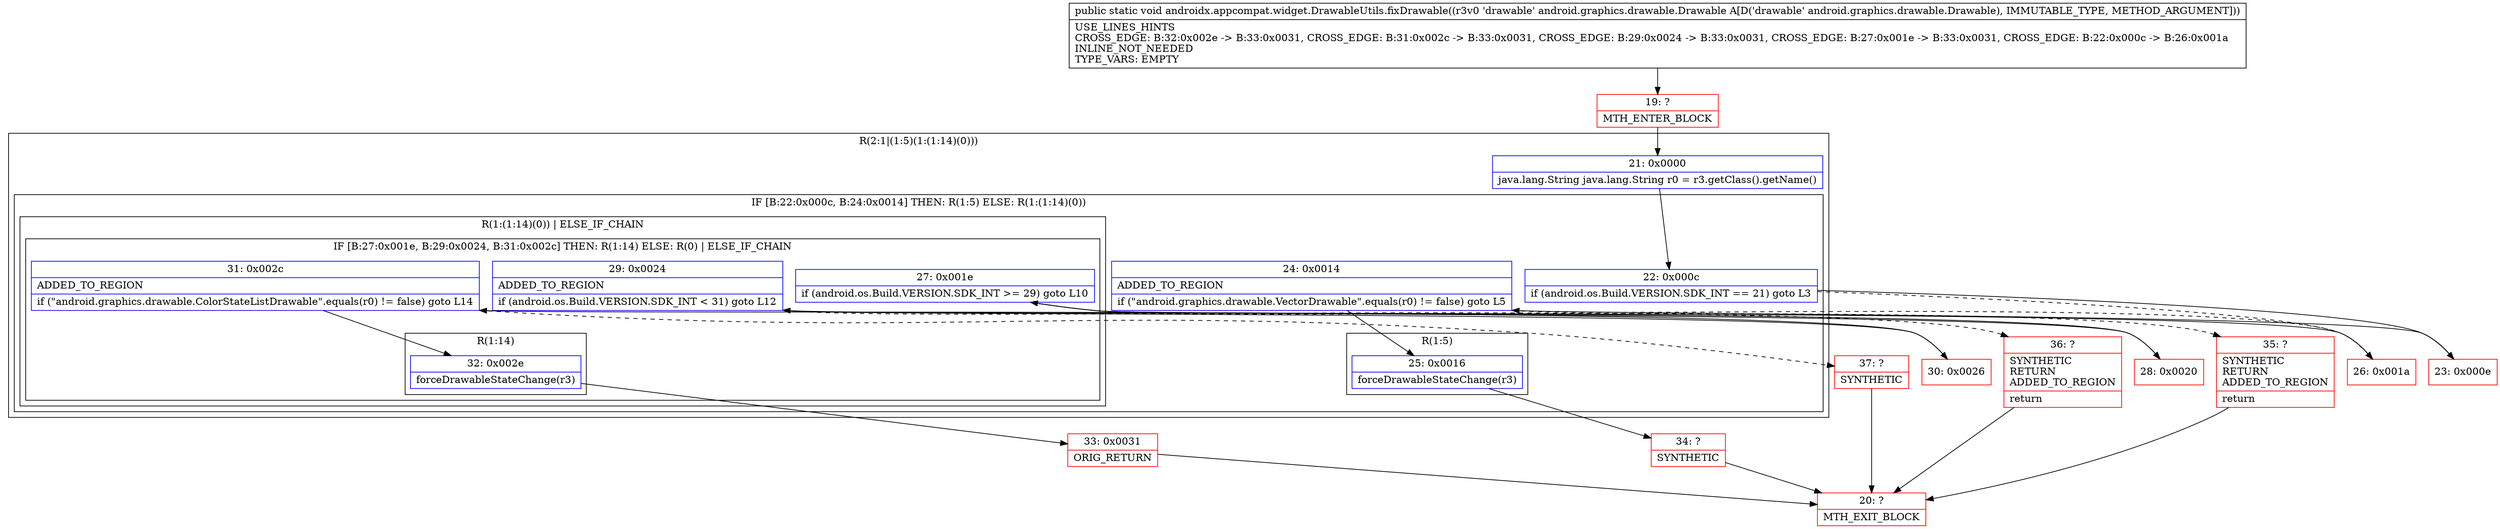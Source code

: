 digraph "CFG forandroidx.appcompat.widget.DrawableUtils.fixDrawable(Landroid\/graphics\/drawable\/Drawable;)V" {
subgraph cluster_Region_175986663 {
label = "R(2:1|(1:5)(1:(1:14)(0)))";
node [shape=record,color=blue];
Node_21 [shape=record,label="{21\:\ 0x0000|java.lang.String java.lang.String r0 = r3.getClass().getName()\l}"];
subgraph cluster_IfRegion_2133745257 {
label = "IF [B:22:0x000c, B:24:0x0014] THEN: R(1:5) ELSE: R(1:(1:14)(0))";
node [shape=record,color=blue];
Node_22 [shape=record,label="{22\:\ 0x000c|if (android.os.Build.VERSION.SDK_INT == 21) goto L3\l}"];
Node_24 [shape=record,label="{24\:\ 0x0014|ADDED_TO_REGION\l|if (\"android.graphics.drawable.VectorDrawable\".equals(r0) != false) goto L5\l}"];
subgraph cluster_Region_657026576 {
label = "R(1:5)";
node [shape=record,color=blue];
Node_25 [shape=record,label="{25\:\ 0x0016|forceDrawableStateChange(r3)\l}"];
}
subgraph cluster_Region_716472898 {
label = "R(1:(1:14)(0)) | ELSE_IF_CHAIN\l";
node [shape=record,color=blue];
subgraph cluster_IfRegion_1305949387 {
label = "IF [B:27:0x001e, B:29:0x0024, B:31:0x002c] THEN: R(1:14) ELSE: R(0) | ELSE_IF_CHAIN\l";
node [shape=record,color=blue];
Node_27 [shape=record,label="{27\:\ 0x001e|if (android.os.Build.VERSION.SDK_INT \>= 29) goto L10\l}"];
Node_29 [shape=record,label="{29\:\ 0x0024|ADDED_TO_REGION\l|if (android.os.Build.VERSION.SDK_INT \< 31) goto L12\l}"];
Node_31 [shape=record,label="{31\:\ 0x002c|ADDED_TO_REGION\l|if (\"android.graphics.drawable.ColorStateListDrawable\".equals(r0) != false) goto L14\l}"];
subgraph cluster_Region_1282488559 {
label = "R(1:14)";
node [shape=record,color=blue];
Node_32 [shape=record,label="{32\:\ 0x002e|forceDrawableStateChange(r3)\l}"];
}
subgraph cluster_Region_1857738776 {
label = "R(0)";
node [shape=record,color=blue];
}
}
}
}
}
Node_19 [shape=record,color=red,label="{19\:\ ?|MTH_ENTER_BLOCK\l}"];
Node_23 [shape=record,color=red,label="{23\:\ 0x000e}"];
Node_34 [shape=record,color=red,label="{34\:\ ?|SYNTHETIC\l}"];
Node_20 [shape=record,color=red,label="{20\:\ ?|MTH_EXIT_BLOCK\l}"];
Node_26 [shape=record,color=red,label="{26\:\ 0x001a}"];
Node_28 [shape=record,color=red,label="{28\:\ 0x0020}"];
Node_30 [shape=record,color=red,label="{30\:\ 0x0026}"];
Node_33 [shape=record,color=red,label="{33\:\ 0x0031|ORIG_RETURN\l}"];
Node_37 [shape=record,color=red,label="{37\:\ ?|SYNTHETIC\l}"];
Node_36 [shape=record,color=red,label="{36\:\ ?|SYNTHETIC\lRETURN\lADDED_TO_REGION\l|return\l}"];
Node_35 [shape=record,color=red,label="{35\:\ ?|SYNTHETIC\lRETURN\lADDED_TO_REGION\l|return\l}"];
MethodNode[shape=record,label="{public static void androidx.appcompat.widget.DrawableUtils.fixDrawable((r3v0 'drawable' android.graphics.drawable.Drawable A[D('drawable' android.graphics.drawable.Drawable), IMMUTABLE_TYPE, METHOD_ARGUMENT]))  | USE_LINES_HINTS\lCROSS_EDGE: B:32:0x002e \-\> B:33:0x0031, CROSS_EDGE: B:31:0x002c \-\> B:33:0x0031, CROSS_EDGE: B:29:0x0024 \-\> B:33:0x0031, CROSS_EDGE: B:27:0x001e \-\> B:33:0x0031, CROSS_EDGE: B:22:0x000c \-\> B:26:0x001a\lINLINE_NOT_NEEDED\lTYPE_VARS: EMPTY\l}"];
MethodNode -> Node_19;Node_21 -> Node_22;
Node_22 -> Node_23;
Node_22 -> Node_26[style=dashed];
Node_24 -> Node_25;
Node_24 -> Node_26[style=dashed];
Node_25 -> Node_34;
Node_27 -> Node_28;
Node_27 -> Node_35[style=dashed];
Node_29 -> Node_30;
Node_29 -> Node_36[style=dashed];
Node_31 -> Node_32;
Node_31 -> Node_37[style=dashed];
Node_32 -> Node_33;
Node_19 -> Node_21;
Node_23 -> Node_24;
Node_34 -> Node_20;
Node_26 -> Node_27;
Node_28 -> Node_29;
Node_30 -> Node_31;
Node_33 -> Node_20;
Node_37 -> Node_20;
Node_36 -> Node_20;
Node_35 -> Node_20;
}

